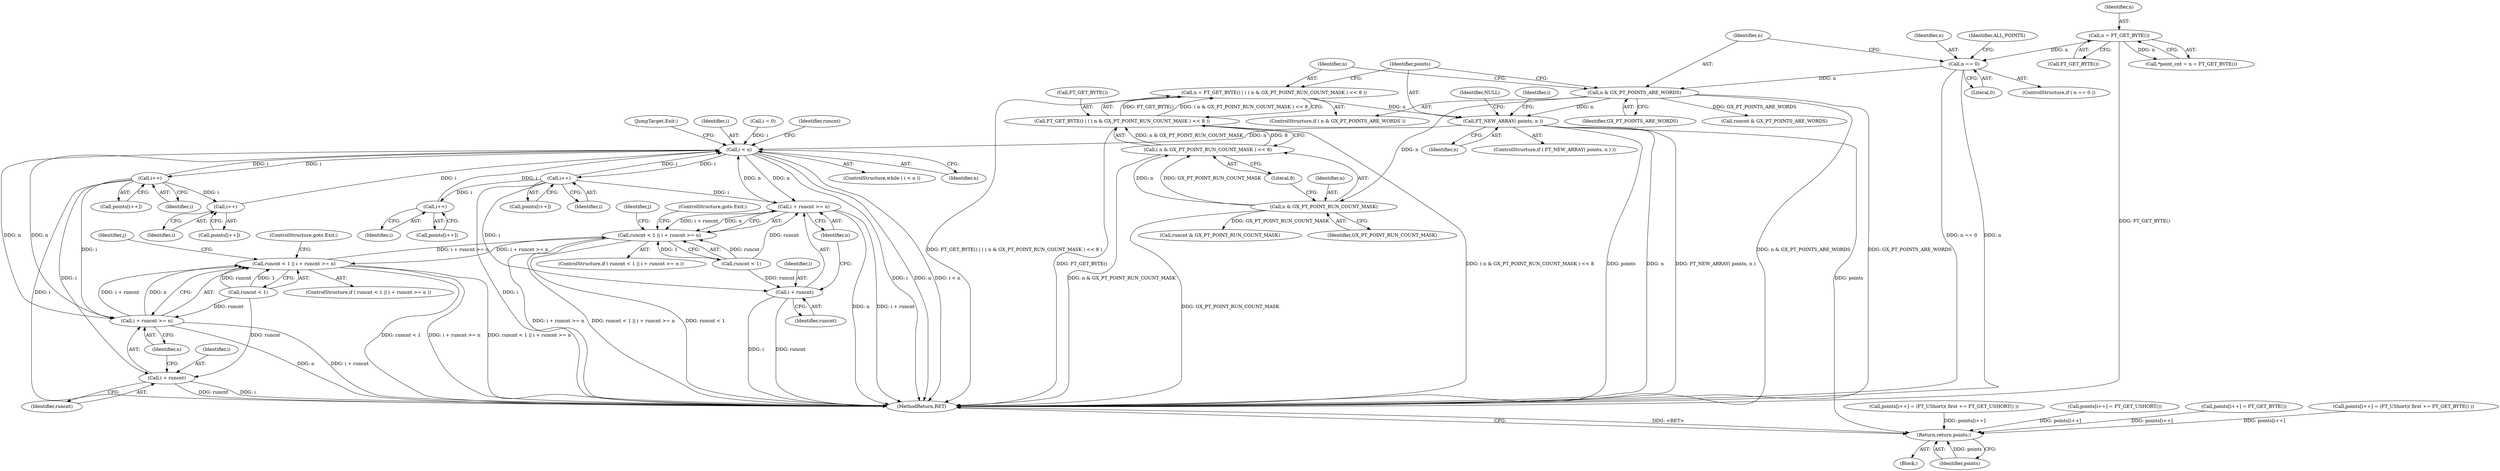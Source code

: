 digraph "0_savannah_59eb9f8cfe7d1df379a2318316d1f04f80fba54a@pointer" {
"1000149" [label="(Call,FT_NEW_ARRAY( points, n ))"];
"1000139" [label="(Call,n = FT_GET_BYTE() | ( ( n & GX_PT_POINT_RUN_COUNT_MASK ) << 8 ))"];
"1000141" [label="(Call,FT_GET_BYTE() | ( ( n & GX_PT_POINT_RUN_COUNT_MASK ) << 8 ))"];
"1000143" [label="(Call,( n & GX_PT_POINT_RUN_COUNT_MASK ) << 8)"];
"1000144" [label="(Call,n & GX_PT_POINT_RUN_COUNT_MASK)"];
"1000136" [label="(Call,n & GX_PT_POINTS_ARE_WORDS)"];
"1000130" [label="(Call,n == 0)"];
"1000126" [label="(Call,n = FT_GET_BYTE())"];
"1000158" [label="(Call,i < n)"];
"1000180" [label="(Call,i++)"];
"1000188" [label="(Call,i + runcnt >= n)"];
"1000184" [label="(Call,runcnt < 1 || i + runcnt >= n)"];
"1000224" [label="(Call,runcnt < 1 || i + runcnt >= n)"];
"1000189" [label="(Call,i + runcnt)"];
"1000206" [label="(Call,i++)"];
"1000220" [label="(Call,i++)"];
"1000228" [label="(Call,i + runcnt >= n)"];
"1000229" [label="(Call,i + runcnt)"];
"1000246" [label="(Call,i++)"];
"1000254" [label="(Return,return points;)"];
"1000246" [label="(Call,i++)"];
"1000157" [label="(ControlStructure,while ( i < n ))"];
"1000244" [label="(Call,points[i++])"];
"1000154" [label="(Call,i = 0)"];
"1000228" [label="(Call,i + runcnt >= n)"];
"1000141" [label="(Call,FT_GET_BYTE() | ( ( n & GX_PT_POINT_RUN_COUNT_MASK ) << 8 ))"];
"1000180" [label="(Call,i++)"];
"1000142" [label="(Call,FT_GET_BYTE())"];
"1000138" [label="(Identifier,GX_PT_POINTS_ARE_WORDS)"];
"1000140" [label="(Identifier,n)"];
"1000183" [label="(ControlStructure,if ( runcnt < 1 || i + runcnt >= n ))"];
"1000153" [label="(Identifier,NULL)"];
"1000123" [label="(Call,*point_cnt = n = FT_GET_BYTE())"];
"1000163" [label="(Identifier,runcnt)"];
"1000155" [label="(Identifier,i)"];
"1000136" [label="(Call,n & GX_PT_POINTS_ARE_WORDS)"];
"1000203" [label="(Call,points[i++] = (FT_UShort)( first += FT_GET_USHORT() ))"];
"1000253" [label="(JumpTarget,Exit:)"];
"1000135" [label="(ControlStructure,if ( n & GX_PT_POINTS_ARE_WORDS ))"];
"1000129" [label="(ControlStructure,if ( n == 0 ))"];
"1000177" [label="(Call,points[i++] = FT_GET_USHORT())"];
"1000150" [label="(Identifier,points)"];
"1000223" [label="(ControlStructure,if ( runcnt < 1 || i + runcnt >= n ))"];
"1000151" [label="(Identifier,n)"];
"1000206" [label="(Call,i++)"];
"1000192" [label="(Identifier,n)"];
"1000254" [label="(Return,return points;)"];
"1000233" [label="(ControlStructure,goto Exit;)"];
"1000147" [label="(Literal,8)"];
"1000160" [label="(Identifier,n)"];
"1000232" [label="(Identifier,n)"];
"1000185" [label="(Call,runcnt < 1)"];
"1000131" [label="(Identifier,n)"];
"1000229" [label="(Call,i + runcnt)"];
"1000134" [label="(Identifier,ALL_POINTS)"];
"1000221" [label="(Identifier,i)"];
"1000230" [label="(Identifier,i)"];
"1000149" [label="(Call,FT_NEW_ARRAY( points, n ))"];
"1000145" [label="(Identifier,n)"];
"1000220" [label="(Call,i++)"];
"1000184" [label="(Call,runcnt < 1 || i + runcnt >= n)"];
"1000104" [label="(Block,)"];
"1000193" [label="(ControlStructure,goto Exit;)"];
"1000128" [label="(Call,FT_GET_BYTE())"];
"1000189" [label="(Call,i + runcnt)"];
"1000207" [label="(Identifier,i)"];
"1000126" [label="(Call,n = FT_GET_BYTE())"];
"1000196" [label="(Identifier,j)"];
"1000225" [label="(Call,runcnt < 1)"];
"1000178" [label="(Call,points[i++])"];
"1000132" [label="(Literal,0)"];
"1000158" [label="(Call,i < n)"];
"1000231" [label="(Identifier,runcnt)"];
"1000139" [label="(Call,n = FT_GET_BYTE() | ( ( n & GX_PT_POINT_RUN_COUNT_MASK ) << 8 ))"];
"1000137" [label="(Identifier,n)"];
"1000204" [label="(Call,points[i++])"];
"1000127" [label="(Identifier,n)"];
"1000236" [label="(Identifier,j)"];
"1000247" [label="(Identifier,i)"];
"1000217" [label="(Call,points[i++] = FT_GET_BYTE())"];
"1000148" [label="(ControlStructure,if ( FT_NEW_ARRAY( points, n ) ))"];
"1000191" [label="(Identifier,runcnt)"];
"1000224" [label="(Call,runcnt < 1 || i + runcnt >= n)"];
"1000146" [label="(Identifier,GX_PT_POINT_RUN_COUNT_MASK)"];
"1000256" [label="(MethodReturn,RET)"];
"1000188" [label="(Call,i + runcnt >= n)"];
"1000130" [label="(Call,n == 0)"];
"1000166" [label="(Call,runcnt & GX_PT_POINTS_ARE_WORDS)"];
"1000143" [label="(Call,( n & GX_PT_POINT_RUN_COUNT_MASK ) << 8)"];
"1000159" [label="(Identifier,i)"];
"1000255" [label="(Identifier,points)"];
"1000181" [label="(Identifier,i)"];
"1000243" [label="(Call,points[i++] = (FT_UShort)( first += FT_GET_BYTE() ))"];
"1000218" [label="(Call,points[i++])"];
"1000190" [label="(Identifier,i)"];
"1000172" [label="(Call,runcnt & GX_PT_POINT_RUN_COUNT_MASK)"];
"1000144" [label="(Call,n & GX_PT_POINT_RUN_COUNT_MASK)"];
"1000149" -> "1000148"  [label="AST: "];
"1000149" -> "1000151"  [label="CFG: "];
"1000150" -> "1000149"  [label="AST: "];
"1000151" -> "1000149"  [label="AST: "];
"1000153" -> "1000149"  [label="CFG: "];
"1000155" -> "1000149"  [label="CFG: "];
"1000149" -> "1000256"  [label="DDG: n"];
"1000149" -> "1000256"  [label="DDG: FT_NEW_ARRAY( points, n )"];
"1000149" -> "1000256"  [label="DDG: points"];
"1000139" -> "1000149"  [label="DDG: n"];
"1000136" -> "1000149"  [label="DDG: n"];
"1000149" -> "1000158"  [label="DDG: n"];
"1000149" -> "1000254"  [label="DDG: points"];
"1000139" -> "1000135"  [label="AST: "];
"1000139" -> "1000141"  [label="CFG: "];
"1000140" -> "1000139"  [label="AST: "];
"1000141" -> "1000139"  [label="AST: "];
"1000150" -> "1000139"  [label="CFG: "];
"1000139" -> "1000256"  [label="DDG: FT_GET_BYTE() | ( ( n & GX_PT_POINT_RUN_COUNT_MASK ) << 8 )"];
"1000141" -> "1000139"  [label="DDG: FT_GET_BYTE()"];
"1000141" -> "1000139"  [label="DDG: ( n & GX_PT_POINT_RUN_COUNT_MASK ) << 8"];
"1000141" -> "1000143"  [label="CFG: "];
"1000142" -> "1000141"  [label="AST: "];
"1000143" -> "1000141"  [label="AST: "];
"1000141" -> "1000256"  [label="DDG: FT_GET_BYTE()"];
"1000141" -> "1000256"  [label="DDG: ( n & GX_PT_POINT_RUN_COUNT_MASK ) << 8"];
"1000143" -> "1000141"  [label="DDG: n & GX_PT_POINT_RUN_COUNT_MASK"];
"1000143" -> "1000141"  [label="DDG: 8"];
"1000143" -> "1000147"  [label="CFG: "];
"1000144" -> "1000143"  [label="AST: "];
"1000147" -> "1000143"  [label="AST: "];
"1000143" -> "1000256"  [label="DDG: n & GX_PT_POINT_RUN_COUNT_MASK"];
"1000144" -> "1000143"  [label="DDG: n"];
"1000144" -> "1000143"  [label="DDG: GX_PT_POINT_RUN_COUNT_MASK"];
"1000144" -> "1000146"  [label="CFG: "];
"1000145" -> "1000144"  [label="AST: "];
"1000146" -> "1000144"  [label="AST: "];
"1000147" -> "1000144"  [label="CFG: "];
"1000144" -> "1000256"  [label="DDG: GX_PT_POINT_RUN_COUNT_MASK"];
"1000136" -> "1000144"  [label="DDG: n"];
"1000144" -> "1000172"  [label="DDG: GX_PT_POINT_RUN_COUNT_MASK"];
"1000136" -> "1000135"  [label="AST: "];
"1000136" -> "1000138"  [label="CFG: "];
"1000137" -> "1000136"  [label="AST: "];
"1000138" -> "1000136"  [label="AST: "];
"1000140" -> "1000136"  [label="CFG: "];
"1000150" -> "1000136"  [label="CFG: "];
"1000136" -> "1000256"  [label="DDG: n & GX_PT_POINTS_ARE_WORDS"];
"1000136" -> "1000256"  [label="DDG: GX_PT_POINTS_ARE_WORDS"];
"1000130" -> "1000136"  [label="DDG: n"];
"1000136" -> "1000166"  [label="DDG: GX_PT_POINTS_ARE_WORDS"];
"1000130" -> "1000129"  [label="AST: "];
"1000130" -> "1000132"  [label="CFG: "];
"1000131" -> "1000130"  [label="AST: "];
"1000132" -> "1000130"  [label="AST: "];
"1000134" -> "1000130"  [label="CFG: "];
"1000137" -> "1000130"  [label="CFG: "];
"1000130" -> "1000256"  [label="DDG: n == 0"];
"1000130" -> "1000256"  [label="DDG: n"];
"1000126" -> "1000130"  [label="DDG: n"];
"1000126" -> "1000123"  [label="AST: "];
"1000126" -> "1000128"  [label="CFG: "];
"1000127" -> "1000126"  [label="AST: "];
"1000128" -> "1000126"  [label="AST: "];
"1000123" -> "1000126"  [label="CFG: "];
"1000126" -> "1000256"  [label="DDG: FT_GET_BYTE()"];
"1000126" -> "1000123"  [label="DDG: n"];
"1000158" -> "1000157"  [label="AST: "];
"1000158" -> "1000160"  [label="CFG: "];
"1000159" -> "1000158"  [label="AST: "];
"1000160" -> "1000158"  [label="AST: "];
"1000163" -> "1000158"  [label="CFG: "];
"1000253" -> "1000158"  [label="CFG: "];
"1000158" -> "1000256"  [label="DDG: i"];
"1000158" -> "1000256"  [label="DDG: n"];
"1000158" -> "1000256"  [label="DDG: i < n"];
"1000220" -> "1000158"  [label="DDG: i"];
"1000154" -> "1000158"  [label="DDG: i"];
"1000180" -> "1000158"  [label="DDG: i"];
"1000206" -> "1000158"  [label="DDG: i"];
"1000246" -> "1000158"  [label="DDG: i"];
"1000228" -> "1000158"  [label="DDG: n"];
"1000188" -> "1000158"  [label="DDG: n"];
"1000158" -> "1000180"  [label="DDG: i"];
"1000158" -> "1000188"  [label="DDG: n"];
"1000158" -> "1000220"  [label="DDG: i"];
"1000158" -> "1000228"  [label="DDG: n"];
"1000180" -> "1000178"  [label="AST: "];
"1000180" -> "1000181"  [label="CFG: "];
"1000181" -> "1000180"  [label="AST: "];
"1000178" -> "1000180"  [label="CFG: "];
"1000180" -> "1000256"  [label="DDG: i"];
"1000180" -> "1000188"  [label="DDG: i"];
"1000180" -> "1000189"  [label="DDG: i"];
"1000180" -> "1000206"  [label="DDG: i"];
"1000188" -> "1000184"  [label="AST: "];
"1000188" -> "1000192"  [label="CFG: "];
"1000189" -> "1000188"  [label="AST: "];
"1000192" -> "1000188"  [label="AST: "];
"1000184" -> "1000188"  [label="CFG: "];
"1000188" -> "1000256"  [label="DDG: n"];
"1000188" -> "1000256"  [label="DDG: i + runcnt"];
"1000188" -> "1000184"  [label="DDG: i + runcnt"];
"1000188" -> "1000184"  [label="DDG: n"];
"1000185" -> "1000188"  [label="DDG: runcnt"];
"1000184" -> "1000183"  [label="AST: "];
"1000184" -> "1000185"  [label="CFG: "];
"1000185" -> "1000184"  [label="AST: "];
"1000193" -> "1000184"  [label="CFG: "];
"1000196" -> "1000184"  [label="CFG: "];
"1000184" -> "1000256"  [label="DDG: runcnt < 1"];
"1000184" -> "1000256"  [label="DDG: i + runcnt >= n"];
"1000184" -> "1000256"  [label="DDG: runcnt < 1 || i + runcnt >= n"];
"1000185" -> "1000184"  [label="DDG: runcnt"];
"1000185" -> "1000184"  [label="DDG: 1"];
"1000224" -> "1000184"  [label="DDG: i + runcnt >= n"];
"1000184" -> "1000224"  [label="DDG: i + runcnt >= n"];
"1000224" -> "1000223"  [label="AST: "];
"1000224" -> "1000225"  [label="CFG: "];
"1000224" -> "1000228"  [label="CFG: "];
"1000225" -> "1000224"  [label="AST: "];
"1000228" -> "1000224"  [label="AST: "];
"1000233" -> "1000224"  [label="CFG: "];
"1000236" -> "1000224"  [label="CFG: "];
"1000224" -> "1000256"  [label="DDG: runcnt < 1"];
"1000224" -> "1000256"  [label="DDG: i + runcnt >= n"];
"1000224" -> "1000256"  [label="DDG: runcnt < 1 || i + runcnt >= n"];
"1000225" -> "1000224"  [label="DDG: runcnt"];
"1000225" -> "1000224"  [label="DDG: 1"];
"1000228" -> "1000224"  [label="DDG: i + runcnt"];
"1000228" -> "1000224"  [label="DDG: n"];
"1000189" -> "1000191"  [label="CFG: "];
"1000190" -> "1000189"  [label="AST: "];
"1000191" -> "1000189"  [label="AST: "];
"1000192" -> "1000189"  [label="CFG: "];
"1000189" -> "1000256"  [label="DDG: i"];
"1000189" -> "1000256"  [label="DDG: runcnt"];
"1000185" -> "1000189"  [label="DDG: runcnt"];
"1000206" -> "1000204"  [label="AST: "];
"1000206" -> "1000207"  [label="CFG: "];
"1000207" -> "1000206"  [label="AST: "];
"1000204" -> "1000206"  [label="CFG: "];
"1000220" -> "1000218"  [label="AST: "];
"1000220" -> "1000221"  [label="CFG: "];
"1000221" -> "1000220"  [label="AST: "];
"1000218" -> "1000220"  [label="CFG: "];
"1000220" -> "1000256"  [label="DDG: i"];
"1000220" -> "1000228"  [label="DDG: i"];
"1000220" -> "1000229"  [label="DDG: i"];
"1000220" -> "1000246"  [label="DDG: i"];
"1000228" -> "1000232"  [label="CFG: "];
"1000229" -> "1000228"  [label="AST: "];
"1000232" -> "1000228"  [label="AST: "];
"1000228" -> "1000256"  [label="DDG: i + runcnt"];
"1000228" -> "1000256"  [label="DDG: n"];
"1000225" -> "1000228"  [label="DDG: runcnt"];
"1000229" -> "1000231"  [label="CFG: "];
"1000230" -> "1000229"  [label="AST: "];
"1000231" -> "1000229"  [label="AST: "];
"1000232" -> "1000229"  [label="CFG: "];
"1000229" -> "1000256"  [label="DDG: runcnt"];
"1000229" -> "1000256"  [label="DDG: i"];
"1000225" -> "1000229"  [label="DDG: runcnt"];
"1000246" -> "1000244"  [label="AST: "];
"1000246" -> "1000247"  [label="CFG: "];
"1000247" -> "1000246"  [label="AST: "];
"1000244" -> "1000246"  [label="CFG: "];
"1000254" -> "1000104"  [label="AST: "];
"1000254" -> "1000255"  [label="CFG: "];
"1000255" -> "1000254"  [label="AST: "];
"1000256" -> "1000254"  [label="CFG: "];
"1000254" -> "1000256"  [label="DDG: <RET>"];
"1000255" -> "1000254"  [label="DDG: points"];
"1000177" -> "1000254"  [label="DDG: points[i++]"];
"1000217" -> "1000254"  [label="DDG: points[i++]"];
"1000203" -> "1000254"  [label="DDG: points[i++]"];
"1000243" -> "1000254"  [label="DDG: points[i++]"];
}
